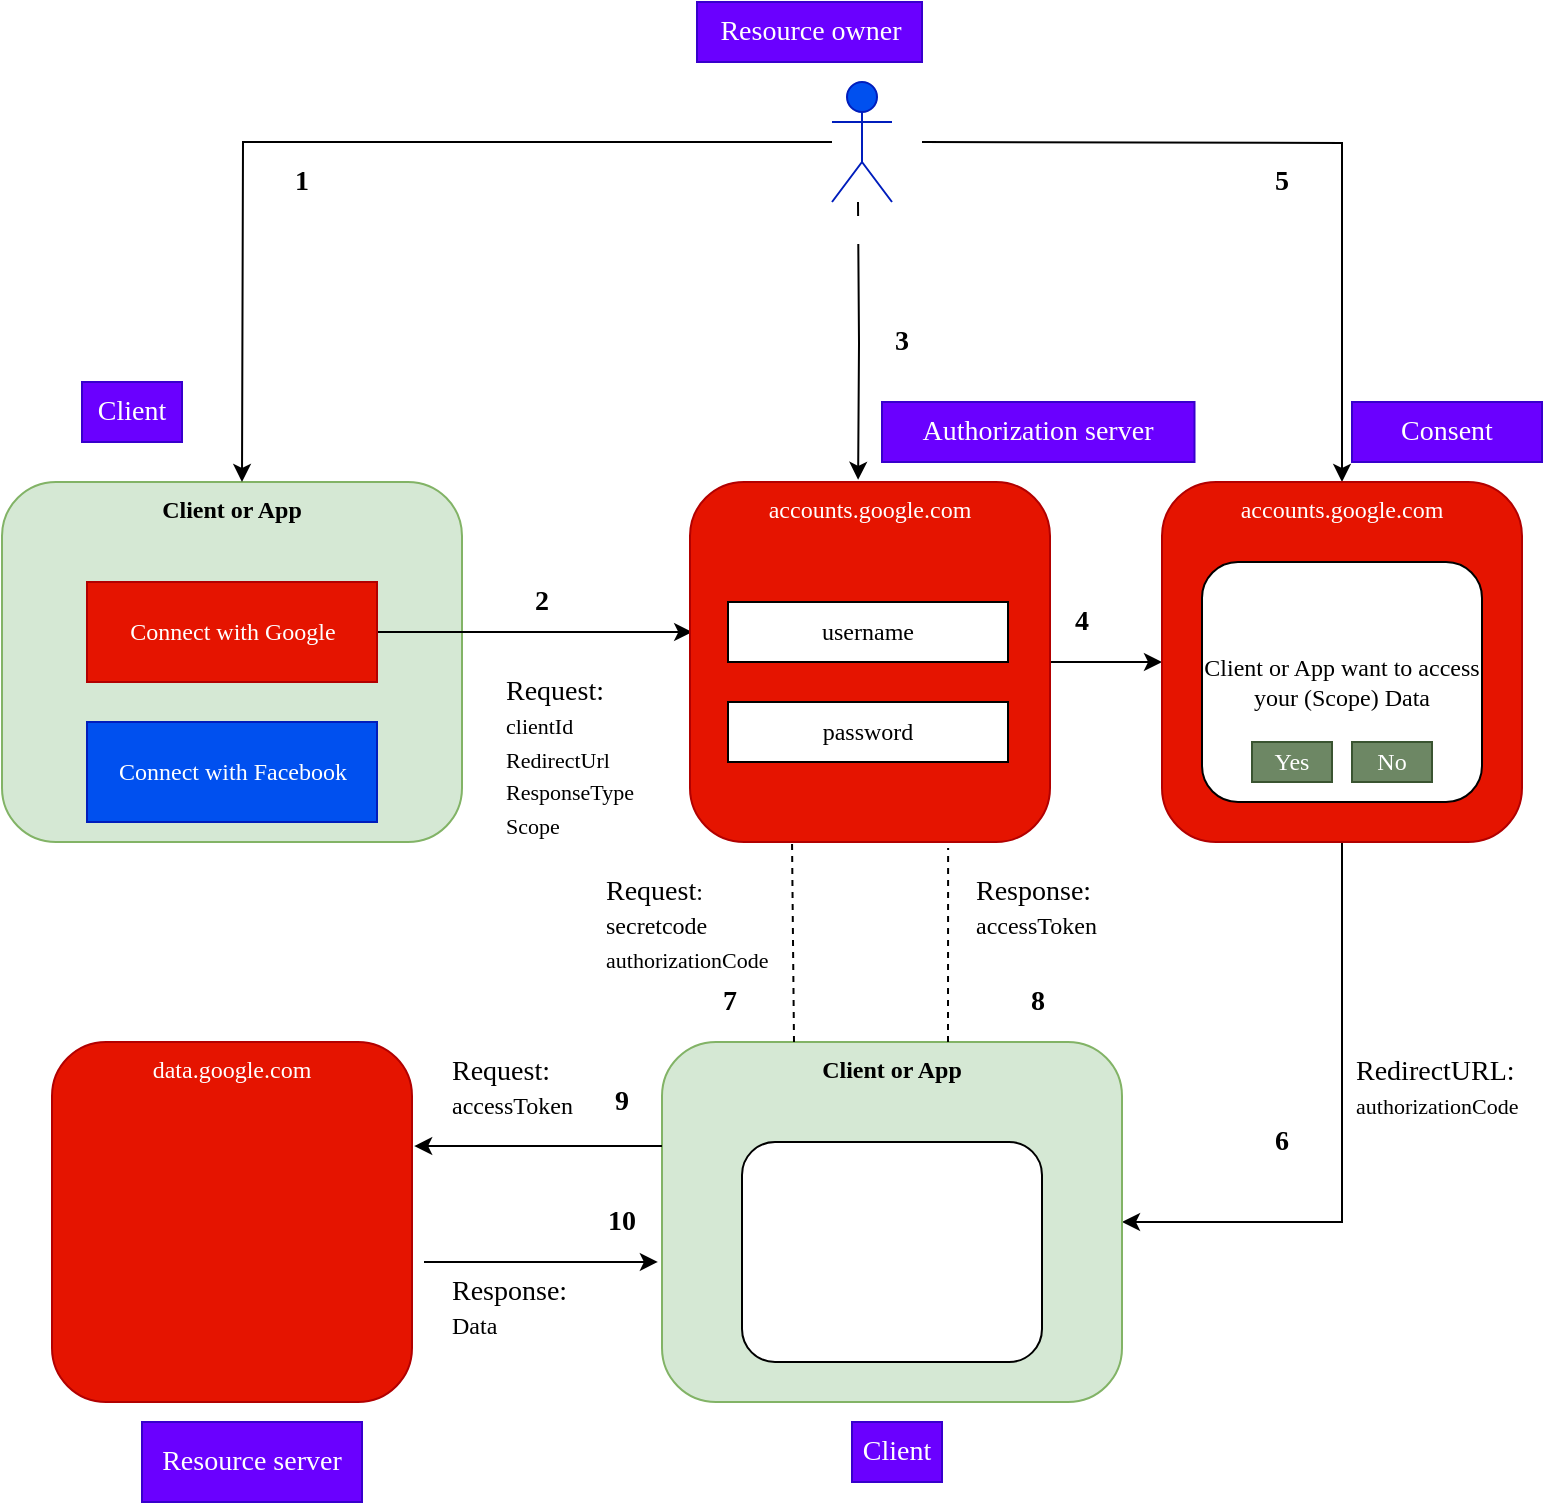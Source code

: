 <mxfile version="12.7.0" type="device"><diagram id="LhICY24OaKC_H1aZuTAq" name="Page-1"><mxGraphModel dx="1102" dy="1633" grid="1" gridSize="10" guides="1" tooltips="1" connect="1" arrows="1" fold="1" page="1" pageScale="1" pageWidth="850" pageHeight="1100" math="0" shadow="0"><root><mxCell id="0"/><mxCell id="1" parent="0"/><mxCell id="HvZNZESN1UvKQp6TMCK1-1" value="Client or App" style="rounded=1;whiteSpace=wrap;html=1;verticalAlign=top;fontStyle=1;fontFamily=Comic Sans MS;fillColor=#d5e8d4;strokeColor=#82b366;" vertex="1" parent="1"><mxGeometry x="70" y="100" width="230" height="180" as="geometry"/></mxCell><mxCell id="HvZNZESN1UvKQp6TMCK1-7" style="edgeStyle=orthogonalEdgeStyle;rounded=0;orthogonalLoop=1;jettySize=auto;html=1;" edge="1" parent="1" source="HvZNZESN1UvKQp6TMCK1-2"><mxGeometry relative="1" as="geometry"><mxPoint x="190" y="100" as="targetPoint"/></mxGeometry></mxCell><mxCell id="HvZNZESN1UvKQp6TMCK1-28" style="edgeStyle=orthogonalEdgeStyle;rounded=0;orthogonalLoop=1;jettySize=auto;html=1;entryX=0.467;entryY=-0.006;entryDx=0;entryDy=0;entryPerimeter=0;fontFamily=Comic Sans MS;" edge="1" parent="1" target="HvZNZESN1UvKQp6TMCK1-11"><mxGeometry relative="1" as="geometry"><mxPoint x="498" y="-40" as="sourcePoint"/></mxGeometry></mxCell><mxCell id="HvZNZESN1UvKQp6TMCK1-30" style="edgeStyle=orthogonalEdgeStyle;rounded=0;orthogonalLoop=1;jettySize=auto;html=1;entryX=0.5;entryY=0;entryDx=0;entryDy=0;fontFamily=Comic Sans MS;" edge="1" parent="1" target="HvZNZESN1UvKQp6TMCK1-16"><mxGeometry relative="1" as="geometry"><mxPoint x="530" y="-70" as="sourcePoint"/></mxGeometry></mxCell><mxCell id="HvZNZESN1UvKQp6TMCK1-2" value="User" style="shape=umlActor;verticalLabelPosition=bottom;labelBackgroundColor=#ffffff;verticalAlign=top;html=1;outlineConnect=0;fontStyle=1;fillColor=#0050ef;strokeColor=#001DBC;fontColor=#ffffff;" vertex="1" parent="1"><mxGeometry x="485" y="-100" width="30" height="60" as="geometry"/></mxCell><mxCell id="HvZNZESN1UvKQp6TMCK1-31" style="edgeStyle=orthogonalEdgeStyle;rounded=0;orthogonalLoop=1;jettySize=auto;html=1;entryX=0.006;entryY=0.417;entryDx=0;entryDy=0;entryPerimeter=0;fontFamily=Comic Sans MS;" edge="1" parent="1" source="HvZNZESN1UvKQp6TMCK1-8" target="HvZNZESN1UvKQp6TMCK1-11"><mxGeometry relative="1" as="geometry"/></mxCell><mxCell id="HvZNZESN1UvKQp6TMCK1-8" value="Connect with Google" style="rounded=0;whiteSpace=wrap;html=1;fontFamily=Comic Sans MS;fillColor=#e51400;strokeColor=#B20000;fontColor=#ffffff;" vertex="1" parent="1"><mxGeometry x="112.5" y="150" width="145" height="50" as="geometry"/></mxCell><mxCell id="HvZNZESN1UvKQp6TMCK1-9" value="Connect with Facebook" style="rounded=0;whiteSpace=wrap;html=1;fontFamily=Comic Sans MS;fillColor=#0050ef;strokeColor=#001DBC;fontColor=#ffffff;" vertex="1" parent="1"><mxGeometry x="112.5" y="220" width="145" height="50" as="geometry"/></mxCell><mxCell id="HvZNZESN1UvKQp6TMCK1-32" style="edgeStyle=orthogonalEdgeStyle;rounded=0;orthogonalLoop=1;jettySize=auto;html=1;entryX=0;entryY=0.5;entryDx=0;entryDy=0;fontFamily=Comic Sans MS;" edge="1" parent="1" source="HvZNZESN1UvKQp6TMCK1-11" target="HvZNZESN1UvKQp6TMCK1-16"><mxGeometry relative="1" as="geometry"/></mxCell><mxCell id="HvZNZESN1UvKQp6TMCK1-11" value="accounts.google.com" style="rounded=1;whiteSpace=wrap;html=1;fontFamily=Comic Sans MS;fillColor=#e51400;strokeColor=#B20000;fontColor=#ffffff;verticalAlign=top;" vertex="1" parent="1"><mxGeometry x="414" y="100" width="180" height="180" as="geometry"/></mxCell><mxCell id="HvZNZESN1UvKQp6TMCK1-12" value="username" style="rounded=0;whiteSpace=wrap;html=1;fontFamily=Comic Sans MS;" vertex="1" parent="1"><mxGeometry x="433" y="160" width="140" height="30" as="geometry"/></mxCell><mxCell id="HvZNZESN1UvKQp6TMCK1-13" value="password" style="rounded=0;whiteSpace=wrap;html=1;fontFamily=Comic Sans MS;" vertex="1" parent="1"><mxGeometry x="433" y="210" width="140" height="30" as="geometry"/></mxCell><mxCell id="HvZNZESN1UvKQp6TMCK1-39" style="edgeStyle=orthogonalEdgeStyle;rounded=0;orthogonalLoop=1;jettySize=auto;html=1;exitX=0.5;exitY=1;exitDx=0;exitDy=0;entryX=1;entryY=0.5;entryDx=0;entryDy=0;fontFamily=Comic Sans MS;fontSize=14;" edge="1" parent="1" source="HvZNZESN1UvKQp6TMCK1-16" target="HvZNZESN1UvKQp6TMCK1-38"><mxGeometry relative="1" as="geometry"/></mxCell><mxCell id="HvZNZESN1UvKQp6TMCK1-16" value="accounts.google.com" style="rounded=1;whiteSpace=wrap;html=1;fontFamily=Comic Sans MS;fillColor=#e51400;strokeColor=#B20000;fontColor=#ffffff;verticalAlign=top;" vertex="1" parent="1"><mxGeometry x="650" y="100" width="180" height="180" as="geometry"/></mxCell><mxCell id="HvZNZESN1UvKQp6TMCK1-17" value="Client or App want to access your (Scope) Data" style="rounded=1;whiteSpace=wrap;html=1;fontFamily=Comic Sans MS;" vertex="1" parent="1"><mxGeometry x="670" y="140" width="140" height="120" as="geometry"/></mxCell><mxCell id="HvZNZESN1UvKQp6TMCK1-18" value="Yes" style="text;html=1;strokeColor=#3A5431;fillColor=#6d8764;align=center;verticalAlign=middle;whiteSpace=wrap;rounded=0;fontFamily=Comic Sans MS;fontColor=#ffffff;" vertex="1" parent="1"><mxGeometry x="695" y="230" width="40" height="20" as="geometry"/></mxCell><mxCell id="HvZNZESN1UvKQp6TMCK1-19" value="No" style="text;html=1;strokeColor=#3A5431;fillColor=#6d8764;align=center;verticalAlign=middle;whiteSpace=wrap;rounded=0;fontFamily=Comic Sans MS;fontColor=#ffffff;" vertex="1" parent="1"><mxGeometry x="745" y="230" width="40" height="20" as="geometry"/></mxCell><mxCell id="HvZNZESN1UvKQp6TMCK1-33" value="1" style="text;html=1;strokeColor=none;fillColor=none;align=center;verticalAlign=middle;whiteSpace=wrap;rounded=0;fontFamily=Comic Sans MS;fontStyle=1;fontSize=14;" vertex="1" parent="1"><mxGeometry x="200" y="-60" width="40" height="20" as="geometry"/></mxCell><mxCell id="HvZNZESN1UvKQp6TMCK1-34" value="2" style="text;html=1;strokeColor=none;fillColor=none;align=center;verticalAlign=middle;whiteSpace=wrap;rounded=0;fontFamily=Comic Sans MS;fontStyle=1;fontSize=14;" vertex="1" parent="1"><mxGeometry x="320" y="150" width="40" height="20" as="geometry"/></mxCell><mxCell id="HvZNZESN1UvKQp6TMCK1-35" value="3" style="text;html=1;strokeColor=none;fillColor=none;align=center;verticalAlign=middle;whiteSpace=wrap;rounded=0;fontFamily=Comic Sans MS;fontStyle=1;fontSize=14;" vertex="1" parent="1"><mxGeometry x="500" y="20" width="40" height="20" as="geometry"/></mxCell><mxCell id="HvZNZESN1UvKQp6TMCK1-36" value="4" style="text;html=1;strokeColor=none;fillColor=none;align=center;verticalAlign=middle;whiteSpace=wrap;rounded=0;fontFamily=Comic Sans MS;fontStyle=1;fontSize=14;" vertex="1" parent="1"><mxGeometry x="590" y="160" width="40" height="20" as="geometry"/></mxCell><mxCell id="HvZNZESN1UvKQp6TMCK1-37" value="5" style="text;html=1;strokeColor=none;fillColor=none;align=center;verticalAlign=middle;whiteSpace=wrap;rounded=0;fontFamily=Comic Sans MS;fontStyle=1;fontSize=14;" vertex="1" parent="1"><mxGeometry x="690" y="-60" width="40" height="20" as="geometry"/></mxCell><mxCell id="HvZNZESN1UvKQp6TMCK1-38" value="Client or App" style="rounded=1;whiteSpace=wrap;html=1;verticalAlign=top;fontStyle=1;fontFamily=Comic Sans MS;fillColor=#d5e8d4;strokeColor=#82b366;" vertex="1" parent="1"><mxGeometry x="400" y="380" width="230" height="180" as="geometry"/></mxCell><mxCell id="HvZNZESN1UvKQp6TMCK1-40" value="data.google.com" style="rounded=1;whiteSpace=wrap;html=1;fontFamily=Comic Sans MS;fillColor=#e51400;strokeColor=#B20000;fontColor=#ffffff;verticalAlign=top;" vertex="1" parent="1"><mxGeometry x="95" y="380" width="180" height="180" as="geometry"/></mxCell><mxCell id="HvZNZESN1UvKQp6TMCK1-42" value="6" style="text;html=1;strokeColor=none;fillColor=none;align=center;verticalAlign=middle;whiteSpace=wrap;rounded=0;fontFamily=Comic Sans MS;fontStyle=1;fontSize=14;" vertex="1" parent="1"><mxGeometry x="690" y="420" width="40" height="20" as="geometry"/></mxCell><mxCell id="HvZNZESN1UvKQp6TMCK1-43" value="7" style="text;html=1;strokeColor=none;fillColor=none;align=center;verticalAlign=middle;whiteSpace=wrap;rounded=0;fontFamily=Comic Sans MS;fontStyle=1;fontSize=14;" vertex="1" parent="1"><mxGeometry x="414" y="350" width="40" height="20" as="geometry"/></mxCell><mxCell id="HvZNZESN1UvKQp6TMCK1-47" value="Client" style="text;html=1;strokeColor=#3700CC;fillColor=#6a00ff;align=center;verticalAlign=middle;whiteSpace=wrap;rounded=0;fontFamily=Comic Sans MS;fontSize=14;fontColor=#ffffff;" vertex="1" parent="1"><mxGeometry x="110" y="50" width="50" height="30" as="geometry"/></mxCell><mxCell id="HvZNZESN1UvKQp6TMCK1-48" value="Resource owner" style="text;html=1;strokeColor=#3700CC;fillColor=#6a00ff;align=center;verticalAlign=middle;whiteSpace=wrap;rounded=0;fontFamily=Comic Sans MS;fontSize=14;fontColor=#ffffff;" vertex="1" parent="1"><mxGeometry x="417.5" y="-140" width="112.5" height="30" as="geometry"/></mxCell><mxCell id="HvZNZESN1UvKQp6TMCK1-49" value="Authorization server" style="text;html=1;strokeColor=#3700CC;fillColor=#6a00ff;align=center;verticalAlign=middle;whiteSpace=wrap;rounded=0;fontFamily=Comic Sans MS;fontSize=14;fontColor=#ffffff;" vertex="1" parent="1"><mxGeometry x="510" y="60" width="156.25" height="30" as="geometry"/></mxCell><mxCell id="HvZNZESN1UvKQp6TMCK1-50" value="Client" style="text;html=1;strokeColor=#3700CC;fillColor=#6a00ff;align=center;verticalAlign=middle;whiteSpace=wrap;rounded=0;fontFamily=Comic Sans MS;fontSize=14;fontColor=#ffffff;" vertex="1" parent="1"><mxGeometry x="495" y="570" width="45" height="30" as="geometry"/></mxCell><mxCell id="HvZNZESN1UvKQp6TMCK1-51" value="Resource server" style="text;html=1;strokeColor=#3700CC;fillColor=#6a00ff;align=center;verticalAlign=middle;whiteSpace=wrap;rounded=0;fontFamily=Comic Sans MS;fontSize=14;fontColor=#ffffff;" vertex="1" parent="1"><mxGeometry x="140" y="570" width="110" height="40" as="geometry"/></mxCell><mxCell id="HvZNZESN1UvKQp6TMCK1-53" value="" style="endArrow=none;dashed=1;html=1;fontFamily=Comic Sans MS;fontSize=14;entryX=0.439;entryY=1;entryDx=0;entryDy=0;entryPerimeter=0;" edge="1" parent="1"><mxGeometry width="50" height="50" relative="1" as="geometry"><mxPoint x="466" y="380" as="sourcePoint"/><mxPoint x="465.02" y="280" as="targetPoint"/></mxGeometry></mxCell><mxCell id="HvZNZESN1UvKQp6TMCK1-54" value="" style="endArrow=none;dashed=1;html=1;fontFamily=Comic Sans MS;fontSize=14;entryX=0.717;entryY=1.017;entryDx=0;entryDy=0;entryPerimeter=0;" edge="1" parent="1" target="HvZNZESN1UvKQp6TMCK1-11"><mxGeometry width="50" height="50" relative="1" as="geometry"><mxPoint x="543" y="380" as="sourcePoint"/><mxPoint x="593" y="330" as="targetPoint"/></mxGeometry></mxCell><mxCell id="HvZNZESN1UvKQp6TMCK1-55" value="8" style="text;html=1;strokeColor=none;fillColor=none;align=center;verticalAlign=middle;whiteSpace=wrap;rounded=0;fontFamily=Comic Sans MS;fontStyle=1;fontSize=14;" vertex="1" parent="1"><mxGeometry x="568.13" y="350" width="40" height="20" as="geometry"/></mxCell><mxCell id="HvZNZESN1UvKQp6TMCK1-56" value="9" style="text;html=1;strokeColor=none;fillColor=none;align=center;verticalAlign=middle;whiteSpace=wrap;rounded=0;fontFamily=Comic Sans MS;fontStyle=1;fontSize=14;" vertex="1" parent="1"><mxGeometry x="360" y="400" width="40" height="20" as="geometry"/></mxCell><mxCell id="HvZNZESN1UvKQp6TMCK1-61" value="Request:&lt;br&gt;&lt;font style=&quot;font-size: 11px&quot;&gt;clientId&lt;br&gt;RedirectUrl&lt;br&gt;ResponseType&lt;br&gt;Scope&lt;br&gt;&lt;br&gt;&lt;/font&gt;" style="text;html=1;strokeColor=none;fillColor=none;align=left;verticalAlign=top;whiteSpace=wrap;rounded=0;fontFamily=Comic Sans MS;fontSize=14;" vertex="1" parent="1"><mxGeometry x="320" y="190" width="80" height="80" as="geometry"/></mxCell><mxCell id="HvZNZESN1UvKQp6TMCK1-62" value="RedirectURL:&lt;br&gt;&lt;span style=&quot;font-size: 11px&quot;&gt;authorizationCode&lt;/span&gt;" style="text;html=1;strokeColor=none;fillColor=none;align=left;verticalAlign=top;whiteSpace=wrap;rounded=0;fontFamily=Comic Sans MS;fontSize=14;" vertex="1" parent="1"><mxGeometry x="745" y="380" width="95" height="80" as="geometry"/></mxCell><mxCell id="HvZNZESN1UvKQp6TMCK1-63" value="&lt;font style=&quot;font-size: 14px&quot;&gt;Request&lt;/font&gt;&lt;font style=&quot;font-size: 12px&quot;&gt;:&lt;br&gt;secretcode&lt;br&gt;&lt;/font&gt;&lt;span style=&quot;font-size: 11px&quot;&gt;authorizationCode&lt;/span&gt;" style="text;html=1;strokeColor=none;fillColor=none;align=left;verticalAlign=top;whiteSpace=wrap;rounded=0;fontFamily=Comic Sans MS;fontSize=14;" vertex="1" parent="1"><mxGeometry x="370" y="290" width="95" height="50" as="geometry"/></mxCell><mxCell id="HvZNZESN1UvKQp6TMCK1-64" value="&lt;font&gt;Response:&lt;br&gt;&lt;font style=&quot;font-size: 12px&quot;&gt;accessToken&lt;/font&gt;&lt;br&gt;&lt;/font&gt;" style="text;html=1;strokeColor=none;fillColor=none;align=left;verticalAlign=top;whiteSpace=wrap;rounded=0;fontFamily=Comic Sans MS;fontSize=14;" vertex="1" parent="1"><mxGeometry x="555" y="290" width="95" height="50" as="geometry"/></mxCell><mxCell id="HvZNZESN1UvKQp6TMCK1-65" value="&lt;font&gt;Request:&lt;br&gt;&lt;font style=&quot;font-size: 12px&quot;&gt;accessToken&lt;/font&gt;&lt;br&gt;&lt;/font&gt;" style="text;html=1;strokeColor=none;fillColor=none;align=left;verticalAlign=top;whiteSpace=wrap;rounded=0;fontFamily=Comic Sans MS;fontSize=14;" vertex="1" parent="1"><mxGeometry x="292.5" y="380" width="95" height="50" as="geometry"/></mxCell><mxCell id="HvZNZESN1UvKQp6TMCK1-67" value="" style="endArrow=classic;html=1;fontFamily=Comic Sans MS;fontSize=14;entryX=1.006;entryY=0.289;entryDx=0;entryDy=0;entryPerimeter=0;" edge="1" parent="1" target="HvZNZESN1UvKQp6TMCK1-40"><mxGeometry width="50" height="50" relative="1" as="geometry"><mxPoint x="400" y="432" as="sourcePoint"/><mxPoint x="120" y="670" as="targetPoint"/></mxGeometry></mxCell><mxCell id="HvZNZESN1UvKQp6TMCK1-69" value="&lt;font&gt;Response:&lt;br&gt;&lt;font style=&quot;font-size: 12px&quot;&gt;Data&lt;/font&gt;&lt;br&gt;&lt;/font&gt;" style="text;html=1;strokeColor=none;fillColor=none;align=left;verticalAlign=top;whiteSpace=wrap;rounded=0;fontFamily=Comic Sans MS;fontSize=14;" vertex="1" parent="1"><mxGeometry x="292.5" y="490" width="95" height="50" as="geometry"/></mxCell><mxCell id="HvZNZESN1UvKQp6TMCK1-70" value="" style="endArrow=classic;html=1;fontFamily=Comic Sans MS;fontSize=14;entryX=-0.009;entryY=0.611;entryDx=0;entryDy=0;entryPerimeter=0;" edge="1" parent="1" target="HvZNZESN1UvKQp6TMCK1-38"><mxGeometry width="50" height="50" relative="1" as="geometry"><mxPoint x="281" y="490" as="sourcePoint"/><mxPoint x="120" y="670" as="targetPoint"/></mxGeometry></mxCell><mxCell id="HvZNZESN1UvKQp6TMCK1-73" value="10" style="text;html=1;strokeColor=none;fillColor=none;align=center;verticalAlign=middle;whiteSpace=wrap;rounded=0;fontFamily=Comic Sans MS;fontStyle=1;fontSize=14;" vertex="1" parent="1"><mxGeometry x="360" y="460" width="40" height="20" as="geometry"/></mxCell><mxCell id="HvZNZESN1UvKQp6TMCK1-74" value="Consent" style="text;html=1;strokeColor=#3700CC;fillColor=#6a00ff;align=center;verticalAlign=middle;whiteSpace=wrap;rounded=0;fontFamily=Comic Sans MS;fontSize=14;fontColor=#ffffff;" vertex="1" parent="1"><mxGeometry x="745" y="60" width="95" height="30" as="geometry"/></mxCell><mxCell id="HvZNZESN1UvKQp6TMCK1-75" value="" style="rounded=1;whiteSpace=wrap;html=1;fontFamily=Comic Sans MS;fontSize=14;align=left;" vertex="1" parent="1"><mxGeometry x="440" y="430" width="150" height="110" as="geometry"/></mxCell></root></mxGraphModel></diagram></mxfile>